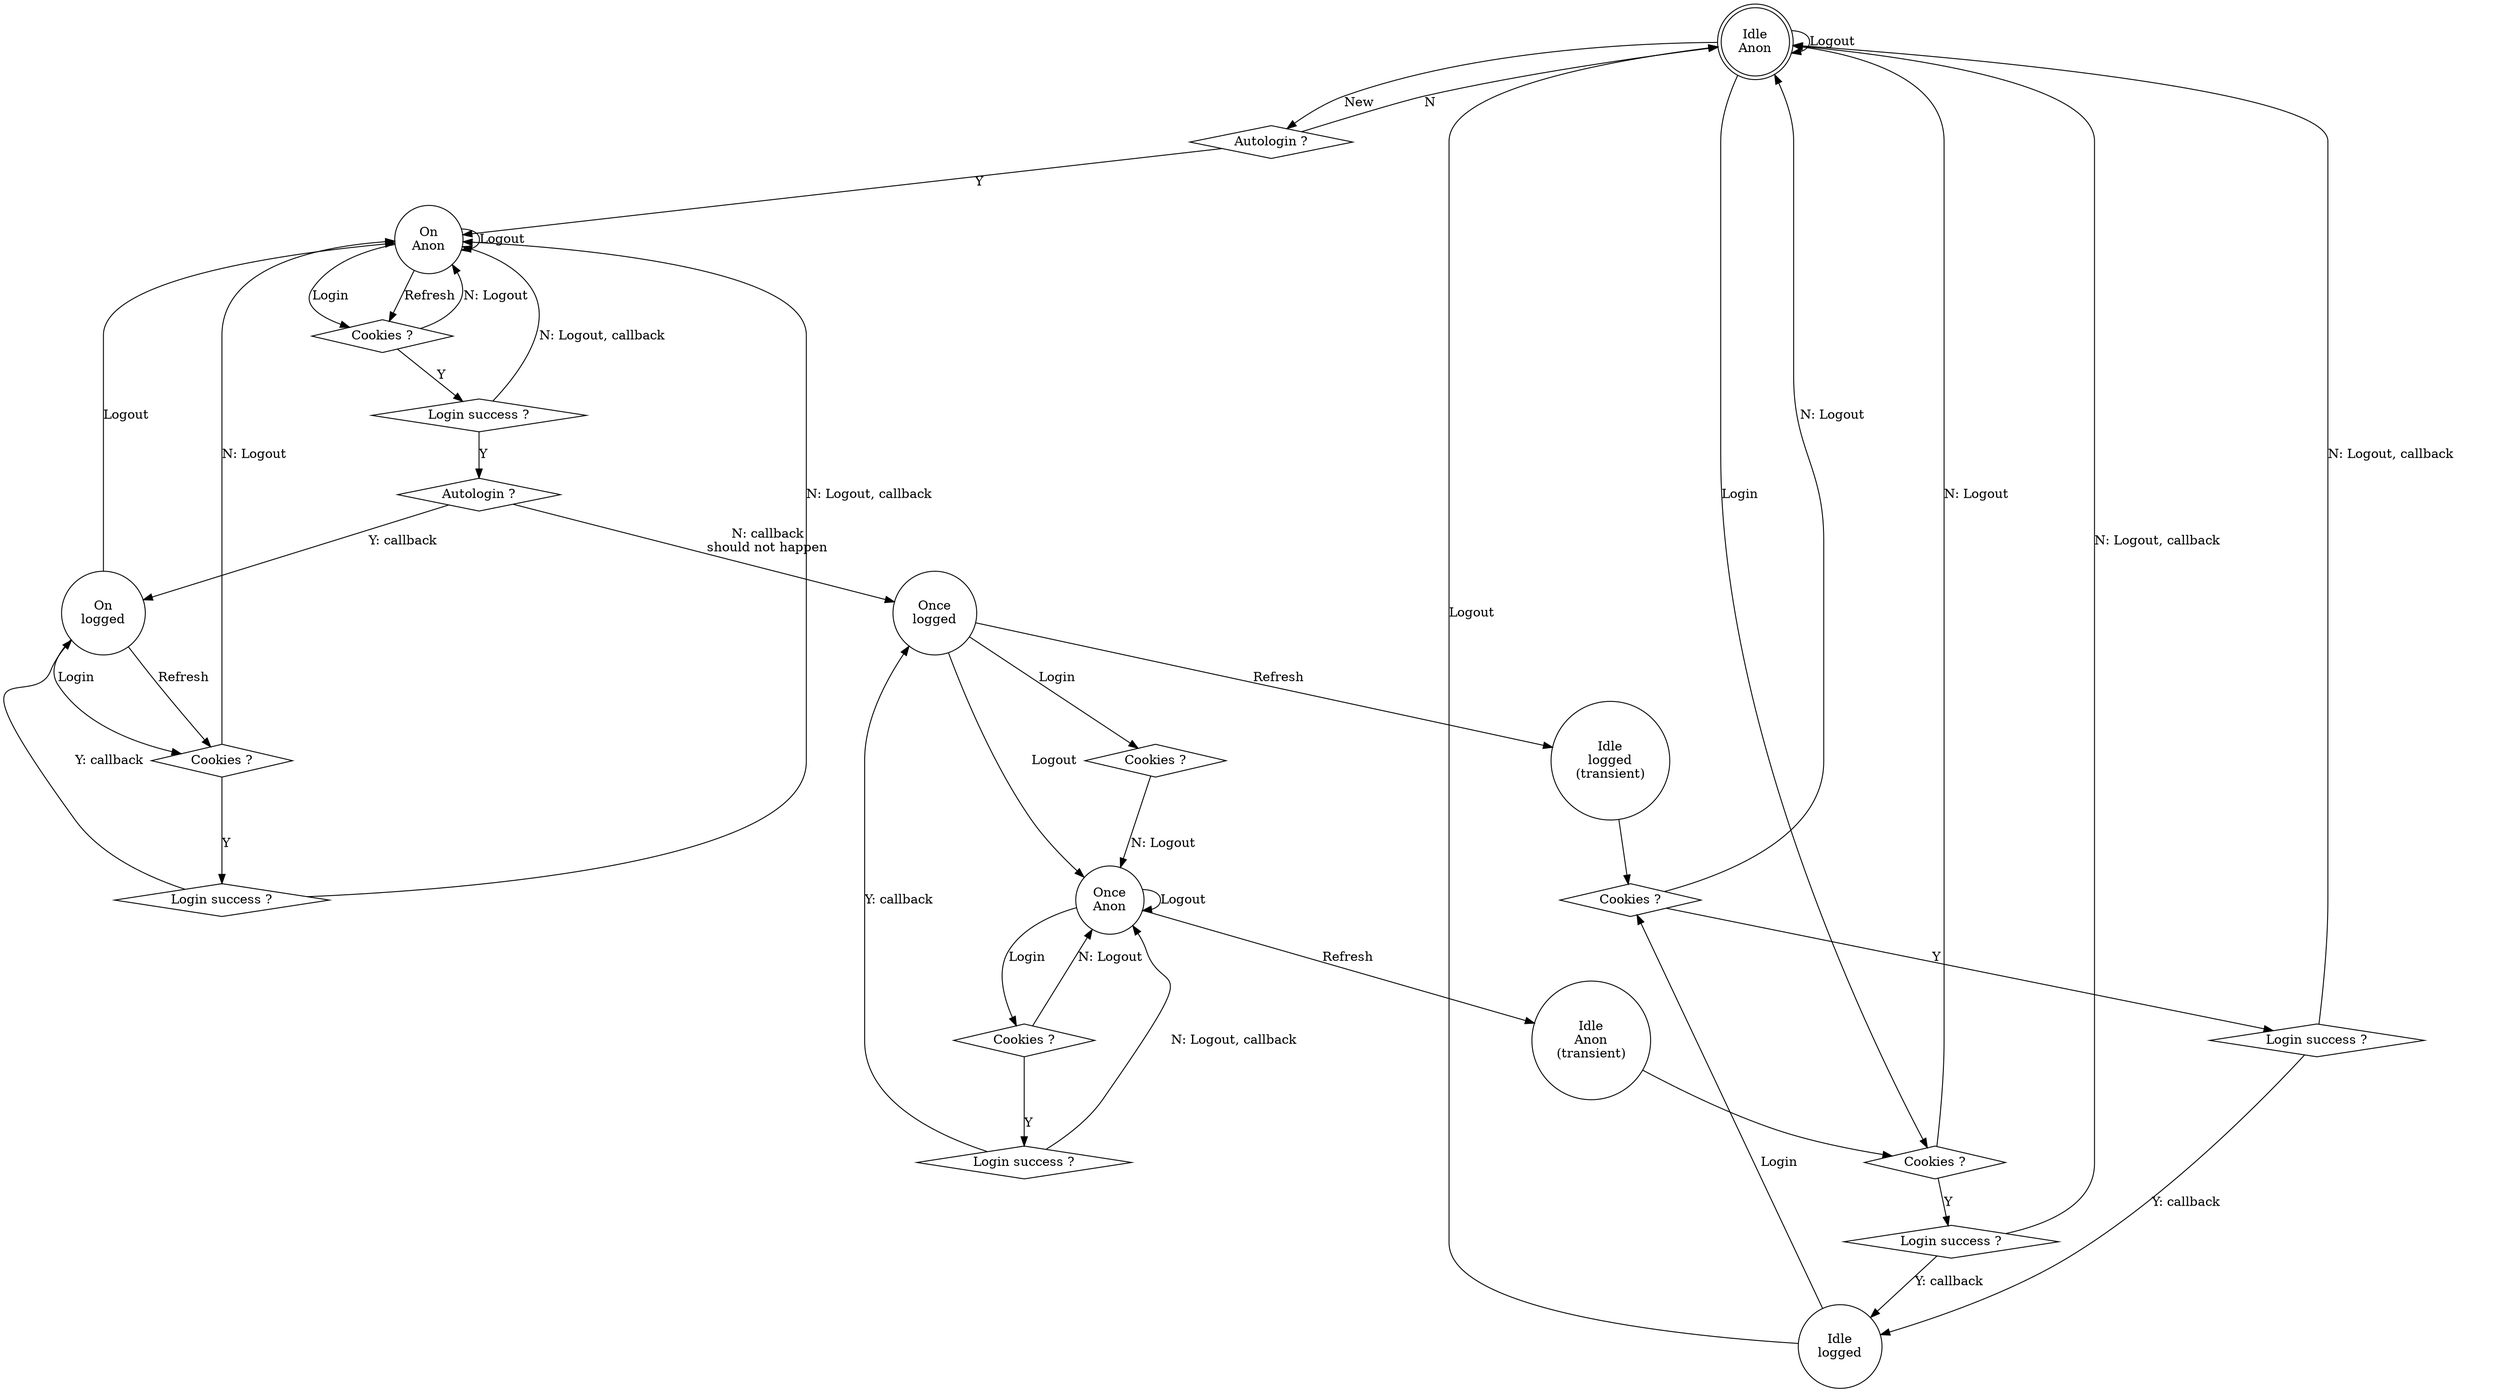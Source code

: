 digraph login {
	rankdir = TB;
	ratio = 0.5625; // 16/9.

	// States
	node [ shape="circle" ];
	idle_anon	[ label="Idle\nAnon", shape="doublecircle" ];
	idle_anon_t	[ label="Idle\nAnon\n(transient)" ];
	idle_logged	[ label="Idle\nlogged" ];
	idle_logged_t	[ label="Idle\nlogged\n(transient)" ];
	on_anon		[ label="On\nAnon" ];
	on_logged	[ label="On\nlogged" ];
	once_anon	[ label="Once\nAnon" ];
	once_logged	[ label="Once\nlogged" ];


	// Decisions
	node [ shape="diamond" ];
	al_idle_anon			[ label="Autologin ?" ];
	al_on_anon_login		[ label="Autologin ?" ];
	cookies_idle_anon		[ label="Cookies ?" ];
	cookies_idle_logged		[ label="Cookies ?" ];
	cookies_on_anon 		[ label="Cookies ?" ];
	cookies_on_logged		[ label="Cookies ?" ];
	cookies_once_anon		[ label="Cookies ?" ];
	cookies_once_logged		[ label="Cookies ?" ];
	login_method_idle_anon		[ label="Login success ?"];
	login_method_idle_logged	[ label="Login success ?"];
	login_method_on_anon		[ label="Login success ?" ];
	login_method_on_logged		[ label="Login success ?" ];
	login_method_once_anon		[ label="Login success ?" ];

	node [ shape="rect", color=red ];

	// Edges
	idle_anon -> cookies_idle_anon		[ label="Login" ];
	idle_anon -> idle_anon			[ label="Logout" ];
	idle_anon -> al_idle_anon		[ label="New" ];

	idle_anon_t -> cookies_idle_anon;

	idle_logged -> cookies_idle_logged	[ label="Login" ];
	idle_logged -> idle_anon		[ label="Logout" ];

	idle_logged_t -> cookies_idle_logged;

	on_anon -> cookies_on_anon		[ label="Login" ];
	on_anon -> on_anon			[ label="Logout" ];
	on_anon -> cookies_on_anon		[ label="Refresh" ];

	on_logged -> cookies_on_logged		[ label="Login" ];
	on_logged -> on_anon			[ label="Logout" ];
	on_logged -> cookies_on_logged		[ label="Refresh" ];

	once_anon -> cookies_once_anon		[ label="Login" ];
	once_anon -> once_anon			[ label="Logout" ];
	once_anon -> idle_anon_t		[ label="Refresh" ];

	once_logged -> cookies_once_logged	[ label="Login" ];
	once_logged -> once_anon		[ label="Logout" ];
	once_logged -> idle_logged_t		[ label="Refresh" ];

	// Success
	edge [ label="Y" ];
	al_idle_anon -> on_anon;
	al_on_anon_login -> on_logged		[ label="Y: callback" ];
	cookies_idle_anon -> login_method_idle_anon;
	cookies_idle_logged -> login_method_idle_logged;
	cookies_on_anon -> login_method_on_anon;
	cookies_once_anon -> login_method_once_anon;
	cookies_on_logged -> login_method_on_logged;
	login_method_idle_anon -> idle_logged	[ label="Y: callback" ];
	login_method_idle_logged -> idle_logged	[ label="Y: callback" ];
	login_method_on_anon -> al_on_anon_login;
	login_method_on_logged -> on_logged	[ label="Y: callback" ];
	login_method_once_anon -> once_logged	[ label="Y: callback" ];

	// Failure
	edge [ label="N" ];
	al_idle_anon -> idle_anon;
	al_on_anon_login -> once_logged		[ label="N: callback\nshould not happen" ];
	cookies_idle_anon -> idle_anon		[ label="N: Logout" ];
	cookies_idle_logged -> idle_anon	[ label="N: Logout" ];
	cookies_on_anon -> on_anon		[ label="N: Logout" ];
	cookies_on_logged -> on_anon		[ label="N: Logout" ];
	cookies_once_anon -> once_anon		[ label="N: Logout" ];
	cookies_once_logged -> once_anon	[ label="N: Logout" ];
	login_method_idle_anon -> idle_anon	[ label="N: Logout, callback" ];
	login_method_idle_logged -> idle_anon	[ label="N: Logout, callback" ];
	login_method_on_anon -> on_anon		[ label="N: Logout, callback" ];
	login_method_on_logged -> on_anon	[ label="N: Logout, callback" ];
	login_method_once_anon -> once_anon	[ label="N: Logout, callback" ];
}

